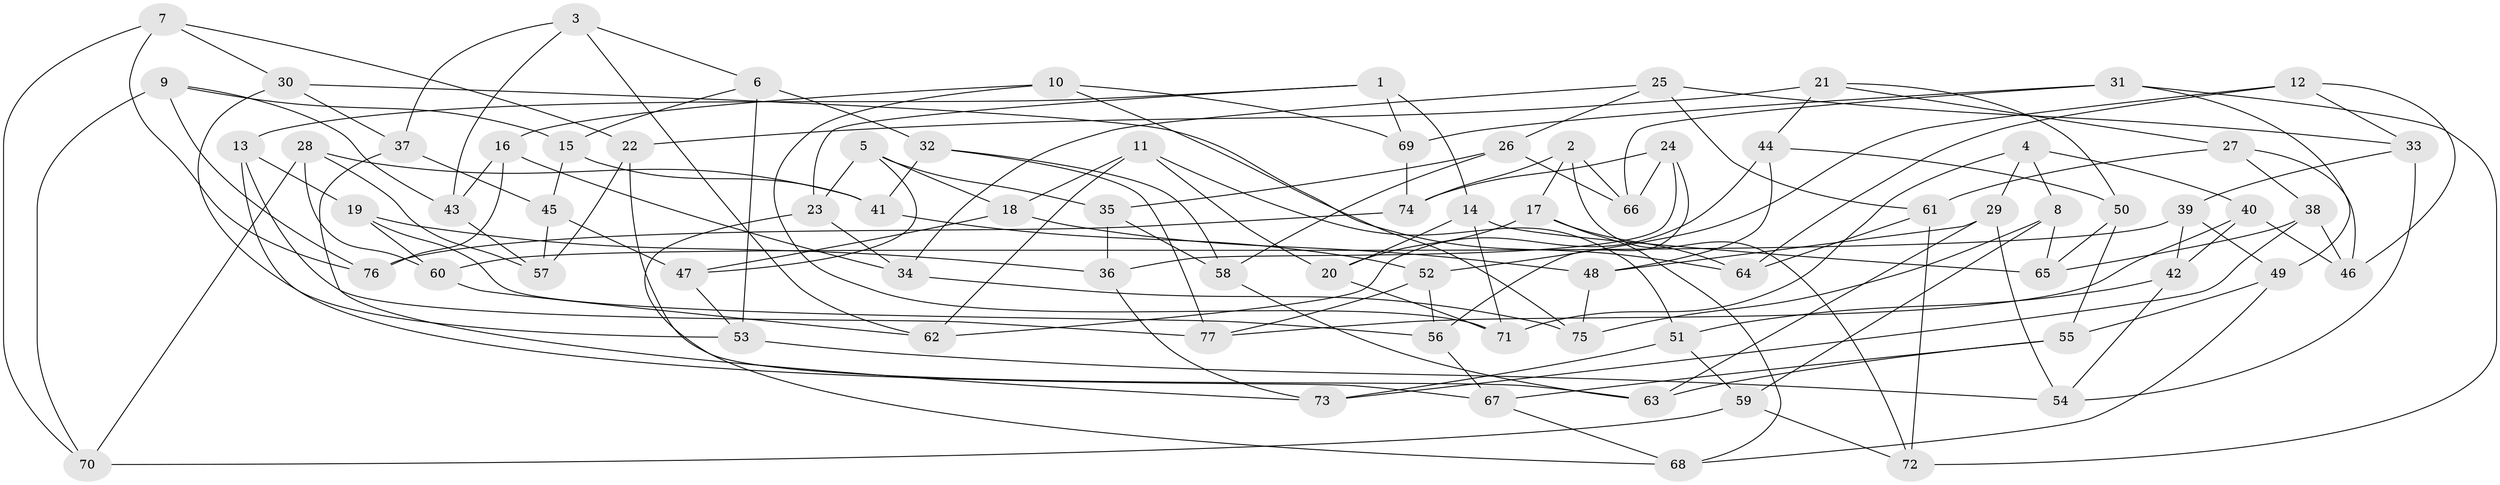 // Generated by graph-tools (version 1.1) at 2025/11/02/27/25 16:11:50]
// undirected, 77 vertices, 154 edges
graph export_dot {
graph [start="1"]
  node [color=gray90,style=filled];
  1;
  2;
  3;
  4;
  5;
  6;
  7;
  8;
  9;
  10;
  11;
  12;
  13;
  14;
  15;
  16;
  17;
  18;
  19;
  20;
  21;
  22;
  23;
  24;
  25;
  26;
  27;
  28;
  29;
  30;
  31;
  32;
  33;
  34;
  35;
  36;
  37;
  38;
  39;
  40;
  41;
  42;
  43;
  44;
  45;
  46;
  47;
  48;
  49;
  50;
  51;
  52;
  53;
  54;
  55;
  56;
  57;
  58;
  59;
  60;
  61;
  62;
  63;
  64;
  65;
  66;
  67;
  68;
  69;
  70;
  71;
  72;
  73;
  74;
  75;
  76;
  77;
  1 -- 14;
  1 -- 69;
  1 -- 23;
  1 -- 13;
  2 -- 66;
  2 -- 72;
  2 -- 17;
  2 -- 74;
  3 -- 43;
  3 -- 62;
  3 -- 6;
  3 -- 37;
  4 -- 8;
  4 -- 40;
  4 -- 71;
  4 -- 29;
  5 -- 18;
  5 -- 47;
  5 -- 23;
  5 -- 35;
  6 -- 32;
  6 -- 15;
  6 -- 53;
  7 -- 30;
  7 -- 70;
  7 -- 22;
  7 -- 76;
  8 -- 59;
  8 -- 75;
  8 -- 65;
  9 -- 70;
  9 -- 76;
  9 -- 43;
  9 -- 15;
  10 -- 69;
  10 -- 71;
  10 -- 16;
  10 -- 75;
  11 -- 62;
  11 -- 51;
  11 -- 20;
  11 -- 18;
  12 -- 64;
  12 -- 52;
  12 -- 46;
  12 -- 33;
  13 -- 19;
  13 -- 77;
  13 -- 67;
  14 -- 65;
  14 -- 71;
  14 -- 20;
  15 -- 45;
  15 -- 41;
  16 -- 43;
  16 -- 34;
  16 -- 76;
  17 -- 20;
  17 -- 68;
  17 -- 64;
  18 -- 48;
  18 -- 47;
  19 -- 60;
  19 -- 36;
  19 -- 56;
  20 -- 71;
  21 -- 50;
  21 -- 27;
  21 -- 22;
  21 -- 44;
  22 -- 57;
  22 -- 63;
  23 -- 68;
  23 -- 34;
  24 -- 56;
  24 -- 36;
  24 -- 66;
  24 -- 74;
  25 -- 34;
  25 -- 26;
  25 -- 61;
  25 -- 33;
  26 -- 35;
  26 -- 58;
  26 -- 66;
  27 -- 46;
  27 -- 38;
  27 -- 61;
  28 -- 70;
  28 -- 41;
  28 -- 57;
  28 -- 60;
  29 -- 54;
  29 -- 63;
  29 -- 48;
  30 -- 37;
  30 -- 64;
  30 -- 53;
  31 -- 49;
  31 -- 72;
  31 -- 66;
  31 -- 69;
  32 -- 58;
  32 -- 77;
  32 -- 41;
  33 -- 54;
  33 -- 39;
  34 -- 75;
  35 -- 58;
  35 -- 36;
  36 -- 73;
  37 -- 45;
  37 -- 73;
  38 -- 65;
  38 -- 46;
  38 -- 73;
  39 -- 49;
  39 -- 60;
  39 -- 42;
  40 -- 46;
  40 -- 42;
  40 -- 77;
  41 -- 52;
  42 -- 51;
  42 -- 54;
  43 -- 57;
  44 -- 62;
  44 -- 48;
  44 -- 50;
  45 -- 47;
  45 -- 57;
  47 -- 53;
  48 -- 75;
  49 -- 68;
  49 -- 55;
  50 -- 55;
  50 -- 65;
  51 -- 59;
  51 -- 73;
  52 -- 77;
  52 -- 56;
  53 -- 54;
  55 -- 67;
  55 -- 63;
  56 -- 67;
  58 -- 63;
  59 -- 72;
  59 -- 70;
  60 -- 62;
  61 -- 64;
  61 -- 72;
  67 -- 68;
  69 -- 74;
  74 -- 76;
}

